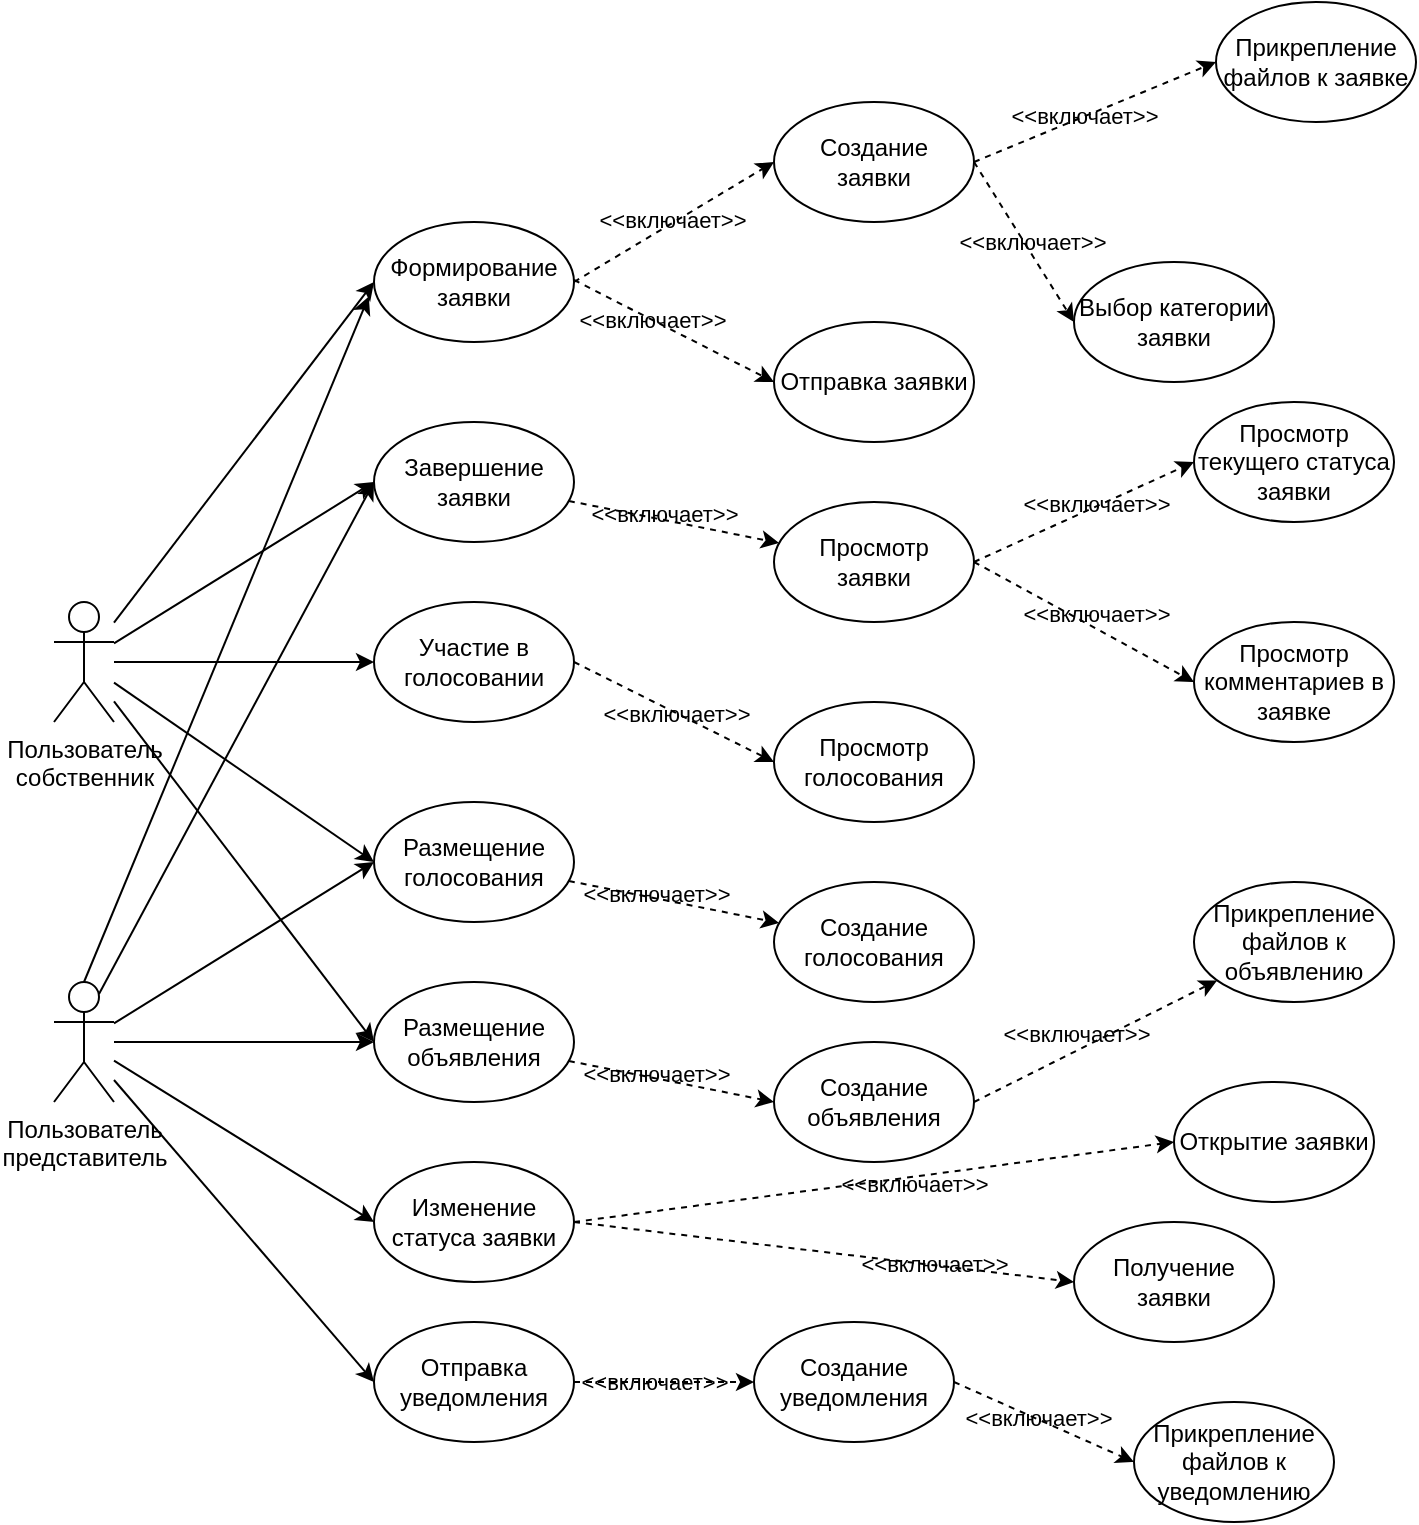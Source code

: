 <mxfile version="15.8.7" type="device"><diagram id="o6cCNClw4jNEV6m5h4Om" name="Page-1"><mxGraphModel dx="1221" dy="1801" grid="1" gridSize="10" guides="1" tooltips="1" connect="1" arrows="1" fold="1" page="1" pageScale="1" pageWidth="827" pageHeight="1169" math="0" shadow="0"><root><mxCell id="0"/><mxCell id="1" parent="0"/><mxCell id="rqPkj4M6XgmRp7TECIOs-11" style="edgeStyle=none;rounded=0;orthogonalLoop=1;jettySize=auto;html=1;entryX=0;entryY=0.5;entryDx=0;entryDy=0;" parent="1" target="rqPkj4M6XgmRp7TECIOs-1" edge="1"><mxGeometry relative="1" as="geometry"><mxPoint x="109" y="-531" as="sourcePoint"/><mxPoint x="249" y="-450" as="targetPoint"/></mxGeometry></mxCell><mxCell id="M6YJpncggMPkuGFKKGSW-1" value="Пользователь&lt;br&gt;собственник" style="shape=umlActor;verticalLabelPosition=bottom;verticalAlign=top;html=1;outlineConnect=0;fillColor=none;" parent="1" vertex="1"><mxGeometry x="79" y="-770" width="30" height="60" as="geometry"/></mxCell><mxCell id="JLp-j88gJSCZ59ksdIn--1" style="rounded=0;orthogonalLoop=1;jettySize=auto;html=1;dashed=1;entryX=0;entryY=0.5;entryDx=0;entryDy=0;" parent="1" target="JLp-j88gJSCZ59ksdIn--2" edge="1"><mxGeometry relative="1" as="geometry"><mxPoint x="509" y="-930" as="targetPoint"/><mxPoint x="339" y="-931" as="sourcePoint"/></mxGeometry></mxCell><mxCell id="M6YJpncggMPkuGFKKGSW-4" value="Создание&lt;br&gt;заявки" style="ellipse;whiteSpace=wrap;html=1;container=0;fillColor=none;" parent="1" vertex="1"><mxGeometry x="439" y="-1020" width="100" height="60" as="geometry"/></mxCell><mxCell id="M6YJpncggMPkuGFKKGSW-10" value="" style="rounded=0;orthogonalLoop=1;jettySize=auto;html=1;dashed=1;exitX=1;exitY=0.5;exitDx=0;exitDy=0;entryX=0;entryY=0.5;entryDx=0;entryDy=0;" parent="1" source="M6YJpncggMPkuGFKKGSW-4" target="M6YJpncggMPkuGFKKGSW-9" edge="1"><mxGeometry relative="1" as="geometry"/></mxCell><mxCell id="M6YJpncggMPkuGFKKGSW-5" value="Выбор категории заявки" style="ellipse;whiteSpace=wrap;html=1;container=0;fillColor=none;" parent="1" vertex="1"><mxGeometry x="589" y="-940" width="100" height="60" as="geometry"/></mxCell><mxCell id="M6YJpncggMPkuGFKKGSW-6" value="" style="endArrow=classic;html=1;rounded=0;exitX=1;exitY=0.5;exitDx=0;exitDy=0;entryX=0;entryY=0.5;entryDx=0;entryDy=0;dashed=1;" parent="1" source="M6YJpncggMPkuGFKKGSW-4" target="M6YJpncggMPkuGFKKGSW-5" edge="1"><mxGeometry width="50" height="50" relative="1" as="geometry"><mxPoint x="449" y="-740" as="sourcePoint"/><mxPoint x="529" y="-890" as="targetPoint"/></mxGeometry></mxCell><mxCell id="M6YJpncggMPkuGFKKGSW-7" value="Формирование заявки" style="ellipse;whiteSpace=wrap;html=1;container=0;fillColor=none;" parent="1" vertex="1"><mxGeometry x="239" y="-960" width="100" height="60" as="geometry"/></mxCell><mxCell id="M6YJpncggMPkuGFKKGSW-69" style="edgeStyle=none;rounded=0;orthogonalLoop=1;jettySize=auto;html=1;entryX=0;entryY=0.5;entryDx=0;entryDy=0;" parent="1" source="M6YJpncggMPkuGFKKGSW-1" target="M6YJpncggMPkuGFKKGSW-7" edge="1"><mxGeometry relative="1" as="geometry"/></mxCell><mxCell id="M6YJpncggMPkuGFKKGSW-8" value="" style="endArrow=classic;html=1;rounded=0;entryX=0;entryY=0.5;entryDx=0;entryDy=0;dashed=1;exitX=1;exitY=0.5;exitDx=0;exitDy=0;" parent="1" source="M6YJpncggMPkuGFKKGSW-7" target="M6YJpncggMPkuGFKKGSW-4" edge="1"><mxGeometry width="50" height="50" relative="1" as="geometry"><mxPoint x="229" y="-880" as="sourcePoint"/><mxPoint x="569" y="-920" as="targetPoint"/></mxGeometry></mxCell><mxCell id="M6YJpncggMPkuGFKKGSW-9" value="Прикрепление файлов&amp;nbsp;к заявке" style="ellipse;whiteSpace=wrap;html=1;container=0;fillColor=none;" parent="1" vertex="1"><mxGeometry x="660" y="-1070" width="100" height="60" as="geometry"/></mxCell><mxCell id="M6YJpncggMPkuGFKKGSW-11" value="Просмотр&lt;br&gt;заявки" style="ellipse;whiteSpace=wrap;html=1;container=0;fillColor=none;" parent="1" vertex="1"><mxGeometry x="439" y="-820" width="100" height="60" as="geometry"/></mxCell><mxCell id="M6YJpncggMPkuGFKKGSW-13" value="Просмотр текущего статуса заявки" style="ellipse;whiteSpace=wrap;html=1;container=0;fillColor=none;" parent="1" vertex="1"><mxGeometry x="649" y="-870" width="100" height="60" as="geometry"/></mxCell><mxCell id="M6YJpncggMPkuGFKKGSW-12" style="edgeStyle=none;rounded=0;orthogonalLoop=1;jettySize=auto;html=1;exitX=1;exitY=0.5;exitDx=0;exitDy=0;dashed=1;entryX=0;entryY=0.5;entryDx=0;entryDy=0;" parent="1" source="M6YJpncggMPkuGFKKGSW-11" target="M6YJpncggMPkuGFKKGSW-13" edge="1"><mxGeometry relative="1" as="geometry"><mxPoint x="559" y="-760" as="targetPoint"/></mxGeometry></mxCell><mxCell id="M6YJpncggMPkuGFKKGSW-14" value="Просмотр комментариев в заявке" style="ellipse;whiteSpace=wrap;html=1;container=0;fillColor=none;" parent="1" vertex="1"><mxGeometry x="649" y="-760" width="100" height="60" as="geometry"/></mxCell><mxCell id="M6YJpncggMPkuGFKKGSW-15" style="edgeStyle=none;rounded=0;orthogonalLoop=1;jettySize=auto;html=1;exitX=1;exitY=0.5;exitDx=0;exitDy=0;dashed=1;entryX=0;entryY=0.5;entryDx=0;entryDy=0;" parent="1" source="M6YJpncggMPkuGFKKGSW-11" target="M6YJpncggMPkuGFKKGSW-14" edge="1"><mxGeometry relative="1" as="geometry"><mxPoint x="529" y="-810" as="targetPoint"/><mxPoint x="469" y="-780" as="sourcePoint"/></mxGeometry></mxCell><mxCell id="M6YJpncggMPkuGFKKGSW-17" value="" style="edgeStyle=none;rounded=0;orthogonalLoop=1;jettySize=auto;html=1;dashed=1;" parent="1" source="M6YJpncggMPkuGFKKGSW-16" target="M6YJpncggMPkuGFKKGSW-11" edge="1"><mxGeometry relative="1" as="geometry"/></mxCell><mxCell id="M6YJpncggMPkuGFKKGSW-18" value="&amp;lt;&amp;lt;включает&amp;gt;&amp;gt;" style="edgeLabel;html=1;align=center;verticalAlign=middle;resizable=0;points=[];container=0;labelBackgroundColor=none;" parent="M6YJpncggMPkuGFKKGSW-17" vertex="1" connectable="0"><mxGeometry x="-0.324" y="-1" relative="1" as="geometry"><mxPoint x="12" y="-2" as="offset"/></mxGeometry></mxCell><mxCell id="M6YJpncggMPkuGFKKGSW-58" value="&amp;lt;&amp;lt;включает&amp;gt;&amp;gt;" style="edgeLabel;html=1;align=center;verticalAlign=middle;resizable=0;points=[];container=0;labelBackgroundColor=none;" parent="M6YJpncggMPkuGFKKGSW-17" vertex="1" connectable="0"><mxGeometry x="-0.324" y="-1" relative="1" as="geometry"><mxPoint x="228" y="-7" as="offset"/></mxGeometry></mxCell><mxCell id="M6YJpncggMPkuGFKKGSW-59" value="&amp;lt;&amp;lt;включает&amp;gt;&amp;gt;" style="edgeLabel;html=1;align=center;verticalAlign=middle;resizable=0;points=[];container=0;labelBackgroundColor=none;" parent="M6YJpncggMPkuGFKKGSW-17" vertex="1" connectable="0"><mxGeometry x="-0.324" y="-1" relative="1" as="geometry"><mxPoint x="228" y="48" as="offset"/></mxGeometry></mxCell><mxCell id="M6YJpncggMPkuGFKKGSW-60" value="&amp;lt;&amp;lt;включает&amp;gt;&amp;gt;" style="edgeLabel;html=1;align=center;verticalAlign=middle;resizable=0;points=[];container=0;labelBackgroundColor=none;" parent="M6YJpncggMPkuGFKKGSW-17" vertex="1" connectable="0"><mxGeometry x="-0.324" y="-1" relative="1" as="geometry"><mxPoint x="18" y="98" as="offset"/></mxGeometry></mxCell><mxCell id="M6YJpncggMPkuGFKKGSW-62" value="&amp;lt;&amp;lt;включает&amp;gt;&amp;gt;" style="edgeLabel;html=1;align=center;verticalAlign=middle;resizable=0;points=[];container=0;labelBackgroundColor=none;" parent="M6YJpncggMPkuGFKKGSW-17" vertex="1" connectable="0"><mxGeometry x="-0.324" y="-1" relative="1" as="geometry"><mxPoint x="8" y="188" as="offset"/></mxGeometry></mxCell><mxCell id="M6YJpncggMPkuGFKKGSW-64" value="&amp;lt;&amp;lt;включает&amp;gt;&amp;gt;" style="edgeLabel;html=1;align=center;verticalAlign=middle;resizable=0;points=[];container=0;labelBackgroundColor=none;" parent="M6YJpncggMPkuGFKKGSW-17" vertex="1" connectable="0"><mxGeometry x="-0.324" y="-1" relative="1" as="geometry"><mxPoint x="8" y="278" as="offset"/></mxGeometry></mxCell><mxCell id="M6YJpncggMPkuGFKKGSW-66" value="&amp;lt;&amp;lt;включает&amp;gt;&amp;gt;" style="edgeLabel;html=1;align=center;verticalAlign=middle;resizable=0;points=[];container=0;labelBackgroundColor=none;" parent="M6YJpncggMPkuGFKKGSW-17" vertex="1" connectable="0"><mxGeometry x="-0.324" y="-1" relative="1" as="geometry"><mxPoint x="218" y="258" as="offset"/></mxGeometry></mxCell><mxCell id="M6YJpncggMPkuGFKKGSW-67" value="&amp;lt;&amp;lt;включает&amp;gt;&amp;gt;" style="edgeLabel;html=1;align=center;verticalAlign=middle;resizable=0;points=[];container=0;labelBackgroundColor=none;" parent="M6YJpncggMPkuGFKKGSW-17" vertex="1" connectable="0"><mxGeometry x="-0.324" y="-1" relative="1" as="geometry"><mxPoint x="147" y="373" as="offset"/></mxGeometry></mxCell><mxCell id="M6YJpncggMPkuGFKKGSW-68" value="&amp;lt;&amp;lt;включает&amp;gt;&amp;gt;" style="edgeLabel;html=1;align=center;verticalAlign=middle;resizable=0;points=[];container=0;labelBackgroundColor=none;" parent="M6YJpncggMPkuGFKKGSW-17" vertex="1" connectable="0"><mxGeometry x="-0.324" y="-1" relative="1" as="geometry"><mxPoint x="137" y="333" as="offset"/></mxGeometry></mxCell><mxCell id="M6YJpncggMPkuGFKKGSW-16" value="Завершение заявки" style="ellipse;whiteSpace=wrap;html=1;container=0;fillColor=none;" parent="1" vertex="1"><mxGeometry x="239" y="-860" width="100" height="60" as="geometry"/></mxCell><mxCell id="M6YJpncggMPkuGFKKGSW-46" style="edgeStyle=none;rounded=0;orthogonalLoop=1;jettySize=auto;html=1;entryX=0;entryY=0.5;entryDx=0;entryDy=0;" parent="1" source="M6YJpncggMPkuGFKKGSW-1" target="M6YJpncggMPkuGFKKGSW-16" edge="1"><mxGeometry relative="1" as="geometry"/></mxCell><mxCell id="goe44aLufdM4NmRw3A2P-1" style="rounded=0;orthogonalLoop=1;jettySize=auto;html=1;exitX=0.75;exitY=0.1;exitDx=0;exitDy=0;exitPerimeter=0;entryX=0;entryY=0.5;entryDx=0;entryDy=0;" parent="1" source="M6YJpncggMPkuGFKKGSW-19" target="M6YJpncggMPkuGFKKGSW-16" edge="1"><mxGeometry relative="1" as="geometry"/></mxCell><mxCell id="goe44aLufdM4NmRw3A2P-2" style="rounded=0;orthogonalLoop=1;jettySize=auto;html=1;exitX=0.5;exitY=0;exitDx=0;exitDy=0;exitPerimeter=0;entryX=-0.026;entryY=0.62;entryDx=0;entryDy=0;entryPerimeter=0;strokeColor=default;" parent="1" source="M6YJpncggMPkuGFKKGSW-19" target="M6YJpncggMPkuGFKKGSW-7" edge="1"><mxGeometry relative="1" as="geometry"/></mxCell><mxCell id="M6YJpncggMPkuGFKKGSW-19" value="Пользователь&lt;br&gt;представитель" style="shape=umlActor;verticalLabelPosition=bottom;verticalAlign=top;html=1;outlineConnect=0;fillColor=none;" parent="1" vertex="1"><mxGeometry x="79" y="-580" width="30" height="60" as="geometry"/></mxCell><mxCell id="M6YJpncggMPkuGFKKGSW-23" value="" style="edgeStyle=none;rounded=0;orthogonalLoop=1;jettySize=auto;html=1;dashed=1;entryX=0;entryY=0.5;entryDx=0;entryDy=0;" parent="1" target="M6YJpncggMPkuGFKKGSW-21" edge="1"><mxGeometry relative="1" as="geometry"><mxPoint x="339" y="-460" as="sourcePoint"/></mxGeometry></mxCell><mxCell id="M6YJpncggMPkuGFKKGSW-21" value="Получение&lt;br&gt;заявки" style="ellipse;whiteSpace=wrap;html=1;container=0;fillColor=none;" parent="1" vertex="1"><mxGeometry x="589" y="-460" width="100" height="60" as="geometry"/></mxCell><mxCell id="M6YJpncggMPkuGFKKGSW-22" value="Открытие заявки" style="ellipse;whiteSpace=wrap;html=1;container=0;fillColor=none;" parent="1" vertex="1"><mxGeometry x="639" y="-530" width="100" height="60" as="geometry"/></mxCell><mxCell id="M6YJpncggMPkuGFKKGSW-24" value="Изменение статуса заявки" style="ellipse;whiteSpace=wrap;html=1;container=0;fillColor=none;" parent="1" vertex="1"><mxGeometry x="239" y="-490" width="100" height="60" as="geometry"/></mxCell><mxCell id="M6YJpncggMPkuGFKKGSW-50" style="edgeStyle=none;rounded=0;orthogonalLoop=1;jettySize=auto;html=1;entryX=0;entryY=0.5;entryDx=0;entryDy=0;" parent="1" source="M6YJpncggMPkuGFKKGSW-19" target="M6YJpncggMPkuGFKKGSW-24" edge="1"><mxGeometry relative="1" as="geometry"/></mxCell><mxCell id="M6YJpncggMPkuGFKKGSW-25" value="" style="edgeStyle=none;rounded=0;orthogonalLoop=1;jettySize=auto;html=1;dashed=1;exitX=1;exitY=0.5;exitDx=0;exitDy=0;entryX=0;entryY=0.5;entryDx=0;entryDy=0;" parent="1" source="M6YJpncggMPkuGFKKGSW-24" target="M6YJpncggMPkuGFKKGSW-22" edge="1"><mxGeometry relative="1" as="geometry"><mxPoint x="429" y="-520" as="targetPoint"/></mxGeometry></mxCell><mxCell id="M6YJpncggMPkuGFKKGSW-32" value="Размещение объявления" style="ellipse;whiteSpace=wrap;html=1;container=0;fillColor=none;" parent="1" vertex="1"><mxGeometry x="239" y="-580" width="100" height="60" as="geometry"/></mxCell><mxCell id="M6YJpncggMPkuGFKKGSW-49" style="edgeStyle=none;rounded=0;orthogonalLoop=1;jettySize=auto;html=1;entryX=0;entryY=0.5;entryDx=0;entryDy=0;" parent="1" source="M6YJpncggMPkuGFKKGSW-1" target="M6YJpncggMPkuGFKKGSW-32" edge="1"><mxGeometry relative="1" as="geometry"/></mxCell><mxCell id="M6YJpncggMPkuGFKKGSW-51" style="edgeStyle=none;rounded=0;orthogonalLoop=1;jettySize=auto;html=1;entryX=0;entryY=0.5;entryDx=0;entryDy=0;" parent="1" source="M6YJpncggMPkuGFKKGSW-19" target="M6YJpncggMPkuGFKKGSW-32" edge="1"><mxGeometry relative="1" as="geometry"/></mxCell><mxCell id="M6YJpncggMPkuGFKKGSW-34" value="Создание объявления" style="ellipse;whiteSpace=wrap;html=1;container=0;fillColor=none;" parent="1" vertex="1"><mxGeometry x="439" y="-550" width="100" height="60" as="geometry"/></mxCell><mxCell id="M6YJpncggMPkuGFKKGSW-33" style="edgeStyle=none;rounded=0;orthogonalLoop=1;jettySize=auto;html=1;dashed=1;entryX=0;entryY=0.5;entryDx=0;entryDy=0;" parent="1" source="M6YJpncggMPkuGFKKGSW-32" target="M6YJpncggMPkuGFKKGSW-34" edge="1"><mxGeometry relative="1" as="geometry"><mxPoint x="499" y="-490" as="targetPoint"/></mxGeometry></mxCell><mxCell id="M6YJpncggMPkuGFKKGSW-36" value="" style="rounded=0;orthogonalLoop=1;jettySize=auto;html=1;dashed=1;exitX=1;exitY=0.5;exitDx=0;exitDy=0;" parent="1" source="M6YJpncggMPkuGFKKGSW-34" target="M6YJpncggMPkuGFKKGSW-37" edge="1"><mxGeometry relative="1" as="geometry"><mxPoint x="609" y="-440" as="sourcePoint"/></mxGeometry></mxCell><mxCell id="M6YJpncggMPkuGFKKGSW-37" value="Прикрепление файлов&amp;nbsp;к объявлению" style="ellipse;whiteSpace=wrap;html=1;container=0;fillColor=none;" parent="1" vertex="1"><mxGeometry x="649" y="-630" width="100" height="60" as="geometry"/></mxCell><mxCell id="M6YJpncggMPkuGFKKGSW-39" value="Размещение голосования" style="ellipse;whiteSpace=wrap;html=1;container=0;fillColor=none;" parent="1" vertex="1"><mxGeometry x="239" y="-670" width="100" height="60" as="geometry"/></mxCell><mxCell id="M6YJpncggMPkuGFKKGSW-48" style="edgeStyle=none;rounded=0;orthogonalLoop=1;jettySize=auto;html=1;entryX=0;entryY=0.5;entryDx=0;entryDy=0;" parent="1" source="M6YJpncggMPkuGFKKGSW-1" target="M6YJpncggMPkuGFKKGSW-39" edge="1"><mxGeometry relative="1" as="geometry"/></mxCell><mxCell id="M6YJpncggMPkuGFKKGSW-40" value="Создание голосования" style="ellipse;whiteSpace=wrap;html=1;container=0;fillColor=none;" parent="1" vertex="1"><mxGeometry x="439" y="-630" width="100" height="60" as="geometry"/></mxCell><mxCell id="M6YJpncggMPkuGFKKGSW-42" value="Участие в голосовании" style="ellipse;whiteSpace=wrap;html=1;container=0;fillColor=none;" parent="1" vertex="1"><mxGeometry x="239" y="-770" width="100" height="60" as="geometry"/></mxCell><mxCell id="M6YJpncggMPkuGFKKGSW-52" style="edgeStyle=none;rounded=0;orthogonalLoop=1;jettySize=auto;html=1;entryX=0;entryY=0.5;entryDx=0;entryDy=0;" parent="1" source="M6YJpncggMPkuGFKKGSW-19" target="M6YJpncggMPkuGFKKGSW-39" edge="1"><mxGeometry relative="1" as="geometry"/></mxCell><mxCell id="M6YJpncggMPkuGFKKGSW-44" value="Просмотр голосования" style="ellipse;whiteSpace=wrap;html=1;container=0;fillColor=none;" parent="1" vertex="1"><mxGeometry x="439" y="-720" width="100" height="60" as="geometry"/></mxCell><mxCell id="M6YJpncggMPkuGFKKGSW-54" value="&amp;lt;&amp;lt;включает&amp;gt;&amp;gt;" style="edgeLabel;html=1;align=center;verticalAlign=middle;resizable=0;points=[];container=0;labelBackgroundColor=none;" parent="1" vertex="1" connectable="0"><mxGeometry x="439.002" y="-929.996" as="geometry"><mxPoint x="-51" y="-31" as="offset"/></mxGeometry></mxCell><mxCell id="M6YJpncggMPkuGFKKGSW-56" value="&amp;lt;&amp;lt;включает&amp;gt;&amp;gt;" style="edgeLabel;html=1;align=center;verticalAlign=middle;resizable=0;points=[];container=0;labelBackgroundColor=none;" parent="1" vertex="1" connectable="0"><mxGeometry x="599.002" y="-1009.996" as="geometry"><mxPoint x="-5" y="-3" as="offset"/></mxGeometry></mxCell><mxCell id="M6YJpncggMPkuGFKKGSW-57" value="&amp;lt;&amp;lt;включает&amp;gt;&amp;gt;" style="edgeLabel;html=1;align=center;verticalAlign=middle;resizable=0;points=[];container=0;labelBackgroundColor=none;" parent="1" vertex="1" connectable="0"><mxGeometry x="550.002" y="-939.996" as="geometry"><mxPoint x="18" y="-10" as="offset"/></mxGeometry></mxCell><mxCell id="JLp-j88gJSCZ59ksdIn--2" value="Отправка заявки" style="ellipse;whiteSpace=wrap;html=1;container=0;fillColor=none;" parent="1" vertex="1"><mxGeometry x="439" y="-910" width="100" height="60" as="geometry"/></mxCell><mxCell id="JLp-j88gJSCZ59ksdIn--3" value="&amp;lt;&amp;lt;включает&amp;gt;&amp;gt;" style="edgeLabel;html=1;align=center;verticalAlign=middle;resizable=0;points=[];container=0;labelBackgroundColor=none;" parent="1" vertex="1" connectable="0"><mxGeometry x="429.002" y="-879.996" as="geometry"><mxPoint x="-51" y="-31" as="offset"/></mxGeometry></mxCell><mxCell id="M6YJpncggMPkuGFKKGSW-41" value="" style="edgeStyle=none;rounded=0;orthogonalLoop=1;jettySize=auto;html=1;dashed=1;" parent="1" source="M6YJpncggMPkuGFKKGSW-39" target="M6YJpncggMPkuGFKKGSW-40" edge="1"><mxGeometry relative="1" as="geometry"/></mxCell><mxCell id="M6YJpncggMPkuGFKKGSW-47" style="edgeStyle=none;rounded=0;orthogonalLoop=1;jettySize=auto;html=1;entryX=0;entryY=0.5;entryDx=0;entryDy=0;" parent="1" source="M6YJpncggMPkuGFKKGSW-1" target="M6YJpncggMPkuGFKKGSW-42" edge="1"><mxGeometry relative="1" as="geometry"/></mxCell><mxCell id="M6YJpncggMPkuGFKKGSW-43" style="edgeStyle=none;rounded=0;orthogonalLoop=1;jettySize=auto;html=1;exitX=1;exitY=0.5;exitDx=0;exitDy=0;dashed=1;entryX=0;entryY=0.5;entryDx=0;entryDy=0;" parent="1" source="M6YJpncggMPkuGFKKGSW-42" target="M6YJpncggMPkuGFKKGSW-44" edge="1"><mxGeometry relative="1" as="geometry"><mxPoint x="439" y="-690.0" as="targetPoint"/></mxGeometry></mxCell><mxCell id="rqPkj4M6XgmRp7TECIOs-1" value="Отправка уведомления" style="ellipse;whiteSpace=wrap;html=1;container=0;fillColor=none;" parent="1" vertex="1"><mxGeometry x="239" y="-410" width="100" height="60" as="geometry"/></mxCell><mxCell id="rqPkj4M6XgmRp7TECIOs-6" value="Создание уведомления" style="ellipse;whiteSpace=wrap;html=1;container=0;fillColor=none;" parent="1" vertex="1"><mxGeometry x="429" y="-410" width="100" height="60" as="geometry"/></mxCell><mxCell id="rqPkj4M6XgmRp7TECIOs-5" style="edgeStyle=none;rounded=0;orthogonalLoop=1;jettySize=auto;html=1;dashed=1;exitX=1;exitY=0.5;exitDx=0;exitDy=0;entryX=0;entryY=0.5;entryDx=0;entryDy=0;" parent="1" source="rqPkj4M6XgmRp7TECIOs-1" target="rqPkj4M6XgmRp7TECIOs-6" edge="1"><mxGeometry relative="1" as="geometry"><mxPoint x="369" y="-450" as="targetPoint"/><mxPoint x="346.434" y="-530.513" as="sourcePoint"/></mxGeometry></mxCell><mxCell id="rqPkj4M6XgmRp7TECIOs-7" value="Прикрепление файлов к уведомлению" style="ellipse;whiteSpace=wrap;html=1;container=0;fillColor=none;" parent="1" vertex="1"><mxGeometry x="619" y="-370" width="100" height="60" as="geometry"/></mxCell><mxCell id="rqPkj4M6XgmRp7TECIOs-8" style="edgeStyle=none;rounded=0;orthogonalLoop=1;jettySize=auto;html=1;dashed=1;exitX=1;exitY=0.5;exitDx=0;exitDy=0;entryX=0;entryY=0.5;entryDx=0;entryDy=0;" parent="1" source="rqPkj4M6XgmRp7TECIOs-6" target="rqPkj4M6XgmRp7TECIOs-7" edge="1"><mxGeometry relative="1" as="geometry"><mxPoint x="419" y="-370" as="targetPoint"/><mxPoint x="349" y="-370" as="sourcePoint"/></mxGeometry></mxCell><mxCell id="rqPkj4M6XgmRp7TECIOs-10" value="&amp;lt;&amp;lt;включает&amp;gt;&amp;gt;" style="edgeLabel;html=1;align=center;verticalAlign=middle;resizable=0;points=[];container=0;labelBackgroundColor=none;" parent="1" vertex="1" connectable="0"><mxGeometry x="379.002" y="-380.005" as="geometry"/></mxCell><mxCell id="rqPkj4M6XgmRp7TECIOs-9" value="&amp;lt;&amp;lt;включает&amp;gt;&amp;gt;" style="edgeLabel;html=1;align=center;verticalAlign=middle;resizable=0;points=[];container=0;labelBackgroundColor=none;" parent="1" vertex="1" connectable="0"><mxGeometry x="560.002" y="-360.005" as="geometry"><mxPoint x="11" y="-2" as="offset"/></mxGeometry></mxCell></root></mxGraphModel></diagram></mxfile>